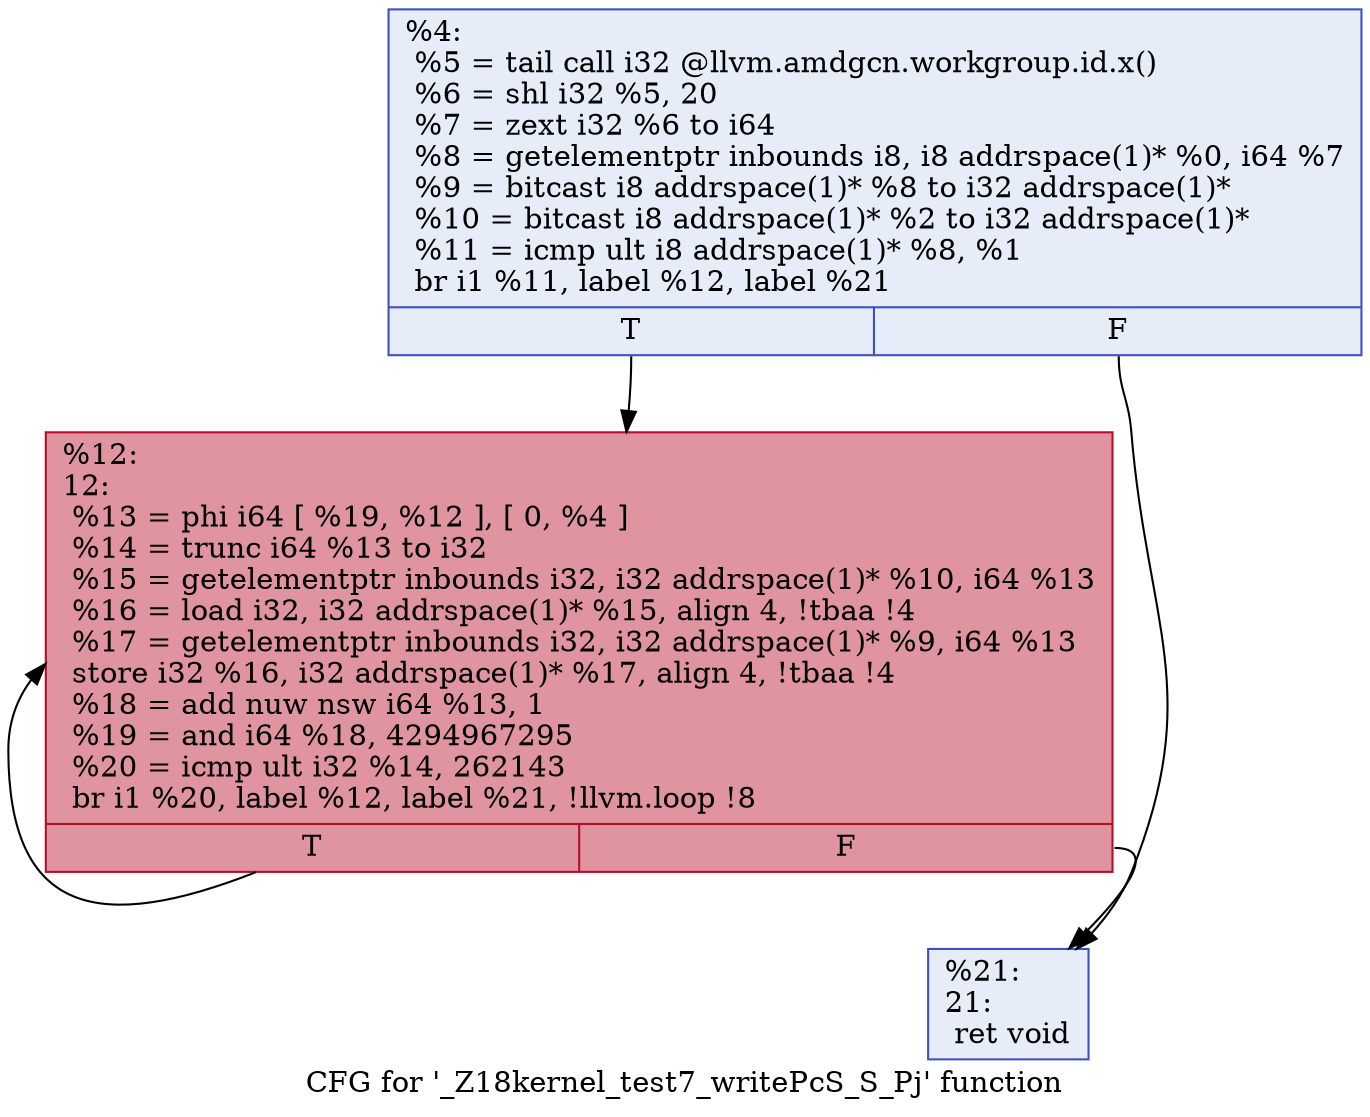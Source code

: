 digraph "CFG for '_Z18kernel_test7_writePcS_S_Pj' function" {
	label="CFG for '_Z18kernel_test7_writePcS_S_Pj' function";

	Node0x5aacfd0 [shape=record,color="#3d50c3ff", style=filled, fillcolor="#c7d7f070",label="{%4:\l  %5 = tail call i32 @llvm.amdgcn.workgroup.id.x()\l  %6 = shl i32 %5, 20\l  %7 = zext i32 %6 to i64\l  %8 = getelementptr inbounds i8, i8 addrspace(1)* %0, i64 %7\l  %9 = bitcast i8 addrspace(1)* %8 to i32 addrspace(1)*\l  %10 = bitcast i8 addrspace(1)* %2 to i32 addrspace(1)*\l  %11 = icmp ult i8 addrspace(1)* %8, %1\l  br i1 %11, label %12, label %21\l|{<s0>T|<s1>F}}"];
	Node0x5aacfd0:s0 -> Node0x5aad020;
	Node0x5aacfd0:s1 -> Node0x5aadb80;
	Node0x5aad020 [shape=record,color="#b70d28ff", style=filled, fillcolor="#b70d2870",label="{%12:\l12:                                               \l  %13 = phi i64 [ %19, %12 ], [ 0, %4 ]\l  %14 = trunc i64 %13 to i32\l  %15 = getelementptr inbounds i32, i32 addrspace(1)* %10, i64 %13\l  %16 = load i32, i32 addrspace(1)* %15, align 4, !tbaa !4\l  %17 = getelementptr inbounds i32, i32 addrspace(1)* %9, i64 %13\l  store i32 %16, i32 addrspace(1)* %17, align 4, !tbaa !4\l  %18 = add nuw nsw i64 %13, 1\l  %19 = and i64 %18, 4294967295\l  %20 = icmp ult i32 %14, 262143\l  br i1 %20, label %12, label %21, !llvm.loop !8\l|{<s0>T|<s1>F}}"];
	Node0x5aad020:s0 -> Node0x5aad020;
	Node0x5aad020:s1 -> Node0x5aadb80;
	Node0x5aadb80 [shape=record,color="#3d50c3ff", style=filled, fillcolor="#c7d7f070",label="{%21:\l21:                                               \l  ret void\l}"];
}
